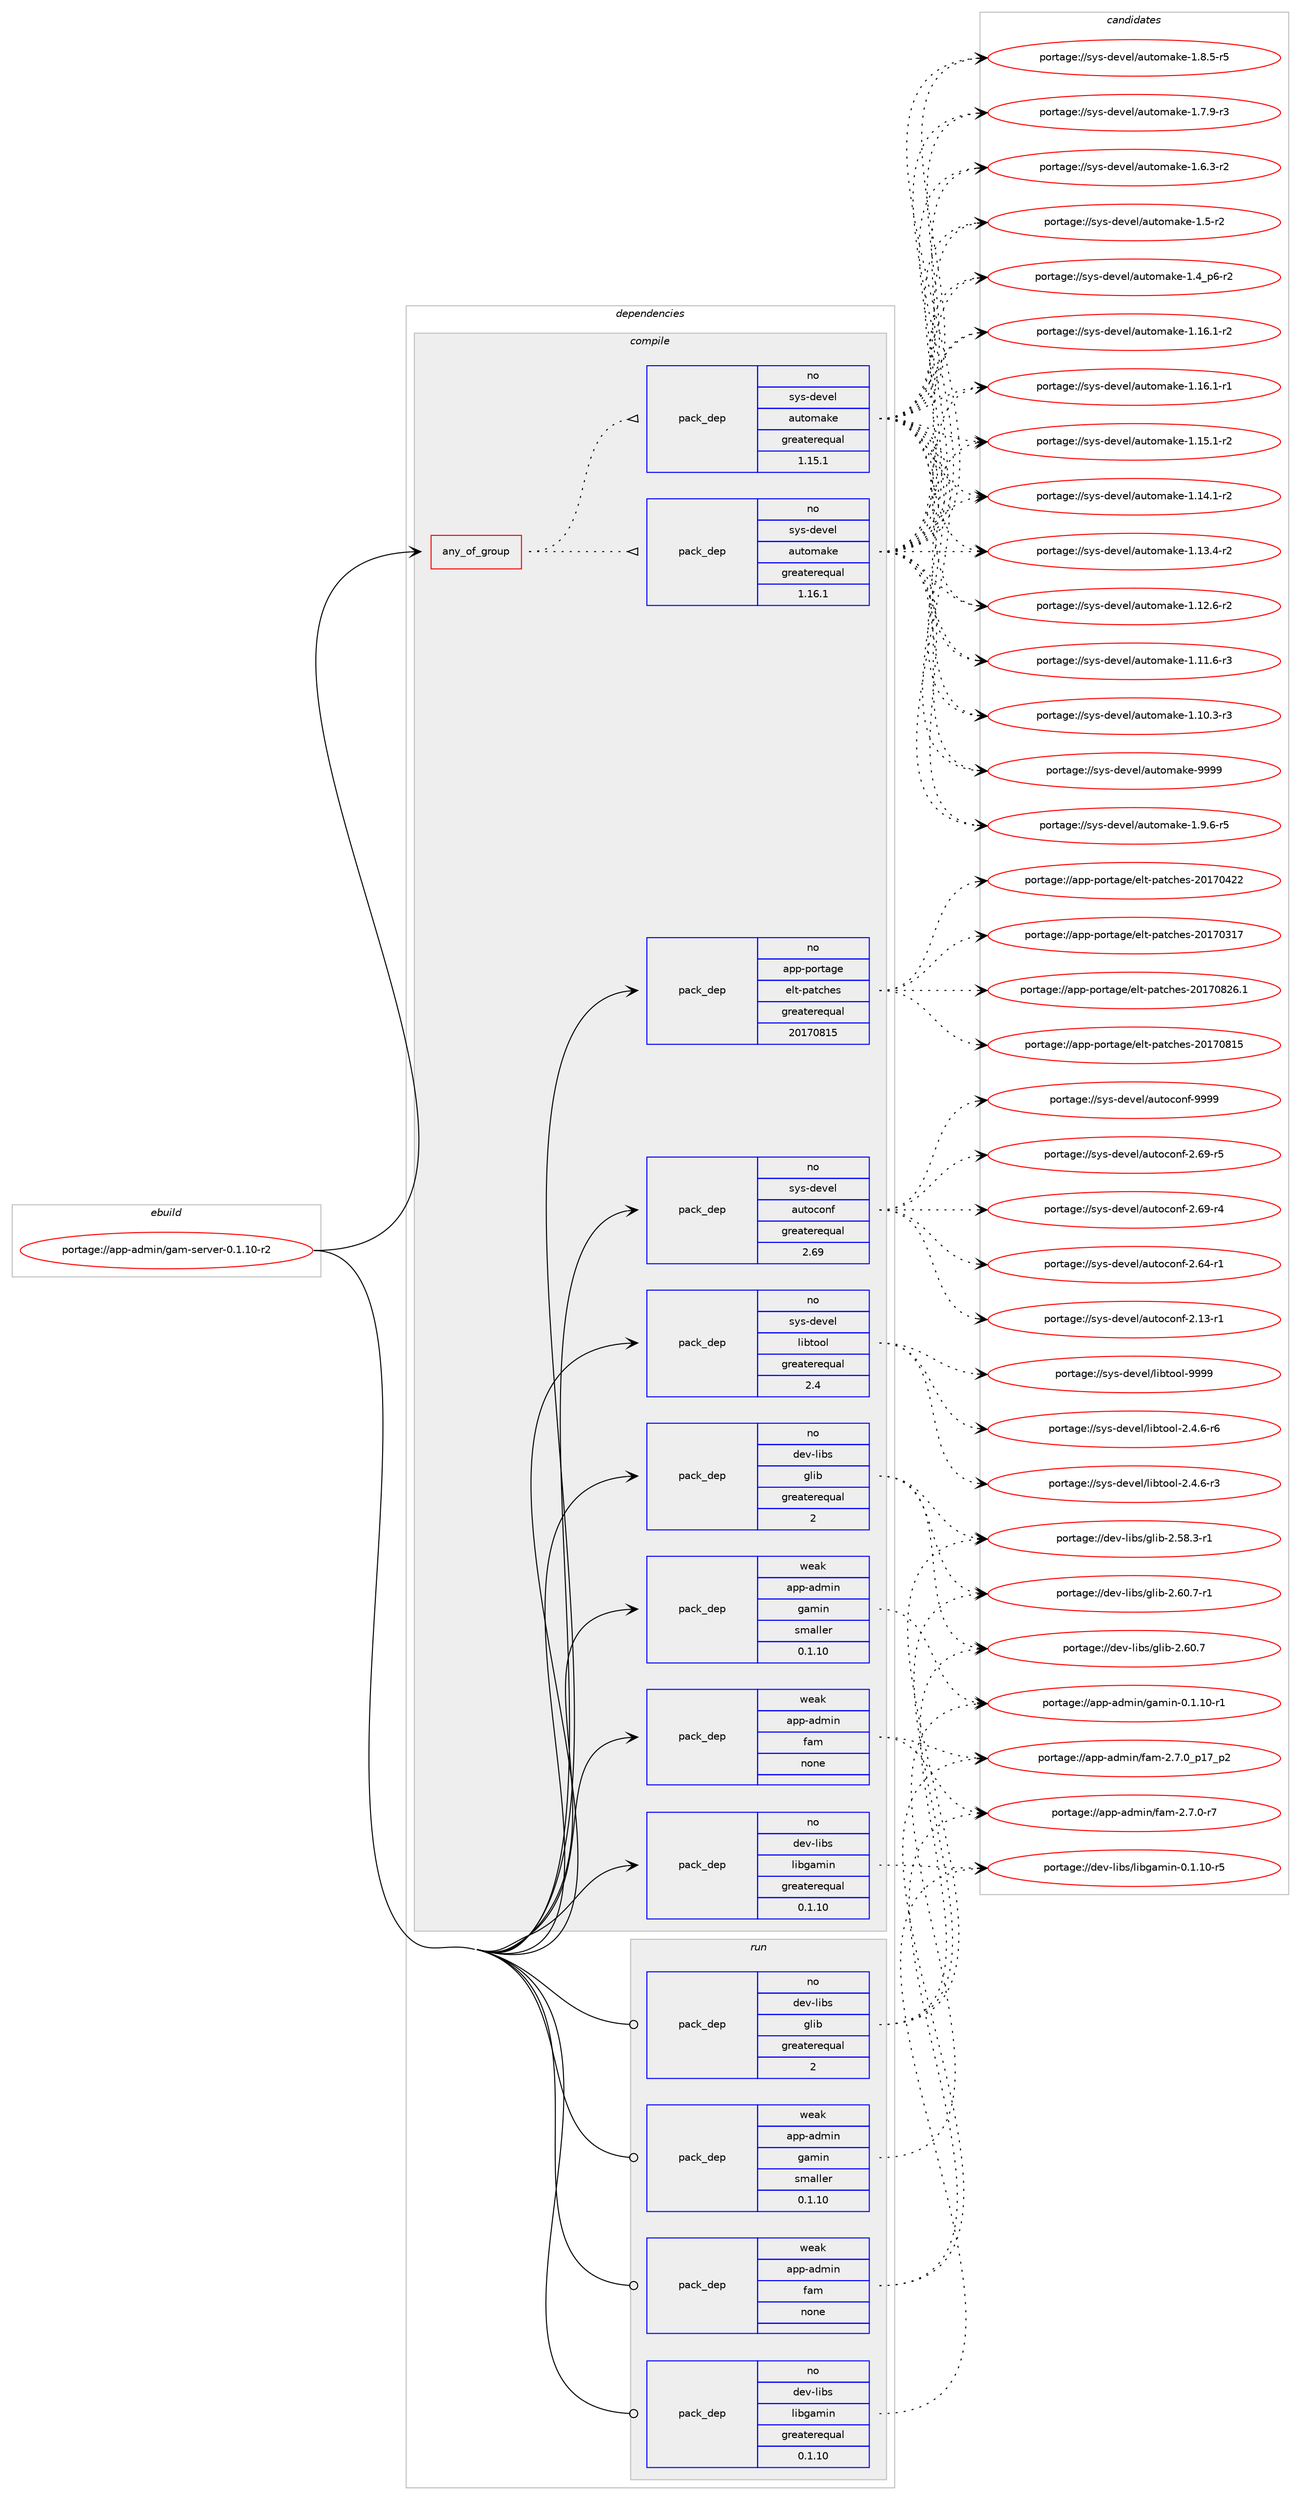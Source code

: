 digraph prolog {

# *************
# Graph options
# *************

newrank=true;
concentrate=true;
compound=true;
graph [rankdir=LR,fontname=Helvetica,fontsize=10,ranksep=1.5];#, ranksep=2.5, nodesep=0.2];
edge  [arrowhead=vee];
node  [fontname=Helvetica,fontsize=10];

# **********
# The ebuild
# **********

subgraph cluster_leftcol {
color=gray;
label=<<i>ebuild</i>>;
id [label="portage://app-admin/gam-server-0.1.10-r2", color=red, width=4, href="../app-admin/gam-server-0.1.10-r2.svg"];
}

# ****************
# The dependencies
# ****************

subgraph cluster_midcol {
color=gray;
label=<<i>dependencies</i>>;
subgraph cluster_compile {
fillcolor="#eeeeee";
style=filled;
label=<<i>compile</i>>;
subgraph any8444 {
dependency656314 [label=<<TABLE BORDER="0" CELLBORDER="1" CELLSPACING="0" CELLPADDING="4"><TR><TD CELLPADDING="10">any_of_group</TD></TR></TABLE>>, shape=none, color=red];subgraph pack492415 {
dependency656315 [label=<<TABLE BORDER="0" CELLBORDER="1" CELLSPACING="0" CELLPADDING="4" WIDTH="220"><TR><TD ROWSPAN="6" CELLPADDING="30">pack_dep</TD></TR><TR><TD WIDTH="110">no</TD></TR><TR><TD>sys-devel</TD></TR><TR><TD>automake</TD></TR><TR><TD>greaterequal</TD></TR><TR><TD>1.16.1</TD></TR></TABLE>>, shape=none, color=blue];
}
dependency656314:e -> dependency656315:w [weight=20,style="dotted",arrowhead="oinv"];
subgraph pack492416 {
dependency656316 [label=<<TABLE BORDER="0" CELLBORDER="1" CELLSPACING="0" CELLPADDING="4" WIDTH="220"><TR><TD ROWSPAN="6" CELLPADDING="30">pack_dep</TD></TR><TR><TD WIDTH="110">no</TD></TR><TR><TD>sys-devel</TD></TR><TR><TD>automake</TD></TR><TR><TD>greaterequal</TD></TR><TR><TD>1.15.1</TD></TR></TABLE>>, shape=none, color=blue];
}
dependency656314:e -> dependency656316:w [weight=20,style="dotted",arrowhead="oinv"];
}
id:e -> dependency656314:w [weight=20,style="solid",arrowhead="vee"];
subgraph pack492417 {
dependency656317 [label=<<TABLE BORDER="0" CELLBORDER="1" CELLSPACING="0" CELLPADDING="4" WIDTH="220"><TR><TD ROWSPAN="6" CELLPADDING="30">pack_dep</TD></TR><TR><TD WIDTH="110">no</TD></TR><TR><TD>app-portage</TD></TR><TR><TD>elt-patches</TD></TR><TR><TD>greaterequal</TD></TR><TR><TD>20170815</TD></TR></TABLE>>, shape=none, color=blue];
}
id:e -> dependency656317:w [weight=20,style="solid",arrowhead="vee"];
subgraph pack492418 {
dependency656318 [label=<<TABLE BORDER="0" CELLBORDER="1" CELLSPACING="0" CELLPADDING="4" WIDTH="220"><TR><TD ROWSPAN="6" CELLPADDING="30">pack_dep</TD></TR><TR><TD WIDTH="110">no</TD></TR><TR><TD>dev-libs</TD></TR><TR><TD>glib</TD></TR><TR><TD>greaterequal</TD></TR><TR><TD>2</TD></TR></TABLE>>, shape=none, color=blue];
}
id:e -> dependency656318:w [weight=20,style="solid",arrowhead="vee"];
subgraph pack492419 {
dependency656319 [label=<<TABLE BORDER="0" CELLBORDER="1" CELLSPACING="0" CELLPADDING="4" WIDTH="220"><TR><TD ROWSPAN="6" CELLPADDING="30">pack_dep</TD></TR><TR><TD WIDTH="110">no</TD></TR><TR><TD>dev-libs</TD></TR><TR><TD>libgamin</TD></TR><TR><TD>greaterequal</TD></TR><TR><TD>0.1.10</TD></TR></TABLE>>, shape=none, color=blue];
}
id:e -> dependency656319:w [weight=20,style="solid",arrowhead="vee"];
subgraph pack492420 {
dependency656320 [label=<<TABLE BORDER="0" CELLBORDER="1" CELLSPACING="0" CELLPADDING="4" WIDTH="220"><TR><TD ROWSPAN="6" CELLPADDING="30">pack_dep</TD></TR><TR><TD WIDTH="110">no</TD></TR><TR><TD>sys-devel</TD></TR><TR><TD>autoconf</TD></TR><TR><TD>greaterequal</TD></TR><TR><TD>2.69</TD></TR></TABLE>>, shape=none, color=blue];
}
id:e -> dependency656320:w [weight=20,style="solid",arrowhead="vee"];
subgraph pack492421 {
dependency656321 [label=<<TABLE BORDER="0" CELLBORDER="1" CELLSPACING="0" CELLPADDING="4" WIDTH="220"><TR><TD ROWSPAN="6" CELLPADDING="30">pack_dep</TD></TR><TR><TD WIDTH="110">no</TD></TR><TR><TD>sys-devel</TD></TR><TR><TD>libtool</TD></TR><TR><TD>greaterequal</TD></TR><TR><TD>2.4</TD></TR></TABLE>>, shape=none, color=blue];
}
id:e -> dependency656321:w [weight=20,style="solid",arrowhead="vee"];
subgraph pack492422 {
dependency656322 [label=<<TABLE BORDER="0" CELLBORDER="1" CELLSPACING="0" CELLPADDING="4" WIDTH="220"><TR><TD ROWSPAN="6" CELLPADDING="30">pack_dep</TD></TR><TR><TD WIDTH="110">weak</TD></TR><TR><TD>app-admin</TD></TR><TR><TD>fam</TD></TR><TR><TD>none</TD></TR><TR><TD></TD></TR></TABLE>>, shape=none, color=blue];
}
id:e -> dependency656322:w [weight=20,style="solid",arrowhead="vee"];
subgraph pack492423 {
dependency656323 [label=<<TABLE BORDER="0" CELLBORDER="1" CELLSPACING="0" CELLPADDING="4" WIDTH="220"><TR><TD ROWSPAN="6" CELLPADDING="30">pack_dep</TD></TR><TR><TD WIDTH="110">weak</TD></TR><TR><TD>app-admin</TD></TR><TR><TD>gamin</TD></TR><TR><TD>smaller</TD></TR><TR><TD>0.1.10</TD></TR></TABLE>>, shape=none, color=blue];
}
id:e -> dependency656323:w [weight=20,style="solid",arrowhead="vee"];
}
subgraph cluster_compileandrun {
fillcolor="#eeeeee";
style=filled;
label=<<i>compile and run</i>>;
}
subgraph cluster_run {
fillcolor="#eeeeee";
style=filled;
label=<<i>run</i>>;
subgraph pack492424 {
dependency656324 [label=<<TABLE BORDER="0" CELLBORDER="1" CELLSPACING="0" CELLPADDING="4" WIDTH="220"><TR><TD ROWSPAN="6" CELLPADDING="30">pack_dep</TD></TR><TR><TD WIDTH="110">no</TD></TR><TR><TD>dev-libs</TD></TR><TR><TD>glib</TD></TR><TR><TD>greaterequal</TD></TR><TR><TD>2</TD></TR></TABLE>>, shape=none, color=blue];
}
id:e -> dependency656324:w [weight=20,style="solid",arrowhead="odot"];
subgraph pack492425 {
dependency656325 [label=<<TABLE BORDER="0" CELLBORDER="1" CELLSPACING="0" CELLPADDING="4" WIDTH="220"><TR><TD ROWSPAN="6" CELLPADDING="30">pack_dep</TD></TR><TR><TD WIDTH="110">no</TD></TR><TR><TD>dev-libs</TD></TR><TR><TD>libgamin</TD></TR><TR><TD>greaterequal</TD></TR><TR><TD>0.1.10</TD></TR></TABLE>>, shape=none, color=blue];
}
id:e -> dependency656325:w [weight=20,style="solid",arrowhead="odot"];
subgraph pack492426 {
dependency656326 [label=<<TABLE BORDER="0" CELLBORDER="1" CELLSPACING="0" CELLPADDING="4" WIDTH="220"><TR><TD ROWSPAN="6" CELLPADDING="30">pack_dep</TD></TR><TR><TD WIDTH="110">weak</TD></TR><TR><TD>app-admin</TD></TR><TR><TD>fam</TD></TR><TR><TD>none</TD></TR><TR><TD></TD></TR></TABLE>>, shape=none, color=blue];
}
id:e -> dependency656326:w [weight=20,style="solid",arrowhead="odot"];
subgraph pack492427 {
dependency656327 [label=<<TABLE BORDER="0" CELLBORDER="1" CELLSPACING="0" CELLPADDING="4" WIDTH="220"><TR><TD ROWSPAN="6" CELLPADDING="30">pack_dep</TD></TR><TR><TD WIDTH="110">weak</TD></TR><TR><TD>app-admin</TD></TR><TR><TD>gamin</TD></TR><TR><TD>smaller</TD></TR><TR><TD>0.1.10</TD></TR></TABLE>>, shape=none, color=blue];
}
id:e -> dependency656327:w [weight=20,style="solid",arrowhead="odot"];
}
}

# **************
# The candidates
# **************

subgraph cluster_choices {
rank=same;
color=gray;
label=<<i>candidates</i>>;

subgraph choice492415 {
color=black;
nodesep=1;
choice115121115451001011181011084797117116111109971071014557575757 [label="portage://sys-devel/automake-9999", color=red, width=4,href="../sys-devel/automake-9999.svg"];
choice115121115451001011181011084797117116111109971071014549465746544511453 [label="portage://sys-devel/automake-1.9.6-r5", color=red, width=4,href="../sys-devel/automake-1.9.6-r5.svg"];
choice115121115451001011181011084797117116111109971071014549465646534511453 [label="portage://sys-devel/automake-1.8.5-r5", color=red, width=4,href="../sys-devel/automake-1.8.5-r5.svg"];
choice115121115451001011181011084797117116111109971071014549465546574511451 [label="portage://sys-devel/automake-1.7.9-r3", color=red, width=4,href="../sys-devel/automake-1.7.9-r3.svg"];
choice115121115451001011181011084797117116111109971071014549465446514511450 [label="portage://sys-devel/automake-1.6.3-r2", color=red, width=4,href="../sys-devel/automake-1.6.3-r2.svg"];
choice11512111545100101118101108479711711611110997107101454946534511450 [label="portage://sys-devel/automake-1.5-r2", color=red, width=4,href="../sys-devel/automake-1.5-r2.svg"];
choice115121115451001011181011084797117116111109971071014549465295112544511450 [label="portage://sys-devel/automake-1.4_p6-r2", color=red, width=4,href="../sys-devel/automake-1.4_p6-r2.svg"];
choice11512111545100101118101108479711711611110997107101454946495446494511450 [label="portage://sys-devel/automake-1.16.1-r2", color=red, width=4,href="../sys-devel/automake-1.16.1-r2.svg"];
choice11512111545100101118101108479711711611110997107101454946495446494511449 [label="portage://sys-devel/automake-1.16.1-r1", color=red, width=4,href="../sys-devel/automake-1.16.1-r1.svg"];
choice11512111545100101118101108479711711611110997107101454946495346494511450 [label="portage://sys-devel/automake-1.15.1-r2", color=red, width=4,href="../sys-devel/automake-1.15.1-r2.svg"];
choice11512111545100101118101108479711711611110997107101454946495246494511450 [label="portage://sys-devel/automake-1.14.1-r2", color=red, width=4,href="../sys-devel/automake-1.14.1-r2.svg"];
choice11512111545100101118101108479711711611110997107101454946495146524511450 [label="portage://sys-devel/automake-1.13.4-r2", color=red, width=4,href="../sys-devel/automake-1.13.4-r2.svg"];
choice11512111545100101118101108479711711611110997107101454946495046544511450 [label="portage://sys-devel/automake-1.12.6-r2", color=red, width=4,href="../sys-devel/automake-1.12.6-r2.svg"];
choice11512111545100101118101108479711711611110997107101454946494946544511451 [label="portage://sys-devel/automake-1.11.6-r3", color=red, width=4,href="../sys-devel/automake-1.11.6-r3.svg"];
choice11512111545100101118101108479711711611110997107101454946494846514511451 [label="portage://sys-devel/automake-1.10.3-r3", color=red, width=4,href="../sys-devel/automake-1.10.3-r3.svg"];
dependency656315:e -> choice115121115451001011181011084797117116111109971071014557575757:w [style=dotted,weight="100"];
dependency656315:e -> choice115121115451001011181011084797117116111109971071014549465746544511453:w [style=dotted,weight="100"];
dependency656315:e -> choice115121115451001011181011084797117116111109971071014549465646534511453:w [style=dotted,weight="100"];
dependency656315:e -> choice115121115451001011181011084797117116111109971071014549465546574511451:w [style=dotted,weight="100"];
dependency656315:e -> choice115121115451001011181011084797117116111109971071014549465446514511450:w [style=dotted,weight="100"];
dependency656315:e -> choice11512111545100101118101108479711711611110997107101454946534511450:w [style=dotted,weight="100"];
dependency656315:e -> choice115121115451001011181011084797117116111109971071014549465295112544511450:w [style=dotted,weight="100"];
dependency656315:e -> choice11512111545100101118101108479711711611110997107101454946495446494511450:w [style=dotted,weight="100"];
dependency656315:e -> choice11512111545100101118101108479711711611110997107101454946495446494511449:w [style=dotted,weight="100"];
dependency656315:e -> choice11512111545100101118101108479711711611110997107101454946495346494511450:w [style=dotted,weight="100"];
dependency656315:e -> choice11512111545100101118101108479711711611110997107101454946495246494511450:w [style=dotted,weight="100"];
dependency656315:e -> choice11512111545100101118101108479711711611110997107101454946495146524511450:w [style=dotted,weight="100"];
dependency656315:e -> choice11512111545100101118101108479711711611110997107101454946495046544511450:w [style=dotted,weight="100"];
dependency656315:e -> choice11512111545100101118101108479711711611110997107101454946494946544511451:w [style=dotted,weight="100"];
dependency656315:e -> choice11512111545100101118101108479711711611110997107101454946494846514511451:w [style=dotted,weight="100"];
}
subgraph choice492416 {
color=black;
nodesep=1;
choice115121115451001011181011084797117116111109971071014557575757 [label="portage://sys-devel/automake-9999", color=red, width=4,href="../sys-devel/automake-9999.svg"];
choice115121115451001011181011084797117116111109971071014549465746544511453 [label="portage://sys-devel/automake-1.9.6-r5", color=red, width=4,href="../sys-devel/automake-1.9.6-r5.svg"];
choice115121115451001011181011084797117116111109971071014549465646534511453 [label="portage://sys-devel/automake-1.8.5-r5", color=red, width=4,href="../sys-devel/automake-1.8.5-r5.svg"];
choice115121115451001011181011084797117116111109971071014549465546574511451 [label="portage://sys-devel/automake-1.7.9-r3", color=red, width=4,href="../sys-devel/automake-1.7.9-r3.svg"];
choice115121115451001011181011084797117116111109971071014549465446514511450 [label="portage://sys-devel/automake-1.6.3-r2", color=red, width=4,href="../sys-devel/automake-1.6.3-r2.svg"];
choice11512111545100101118101108479711711611110997107101454946534511450 [label="portage://sys-devel/automake-1.5-r2", color=red, width=4,href="../sys-devel/automake-1.5-r2.svg"];
choice115121115451001011181011084797117116111109971071014549465295112544511450 [label="portage://sys-devel/automake-1.4_p6-r2", color=red, width=4,href="../sys-devel/automake-1.4_p6-r2.svg"];
choice11512111545100101118101108479711711611110997107101454946495446494511450 [label="portage://sys-devel/automake-1.16.1-r2", color=red, width=4,href="../sys-devel/automake-1.16.1-r2.svg"];
choice11512111545100101118101108479711711611110997107101454946495446494511449 [label="portage://sys-devel/automake-1.16.1-r1", color=red, width=4,href="../sys-devel/automake-1.16.1-r1.svg"];
choice11512111545100101118101108479711711611110997107101454946495346494511450 [label="portage://sys-devel/automake-1.15.1-r2", color=red, width=4,href="../sys-devel/automake-1.15.1-r2.svg"];
choice11512111545100101118101108479711711611110997107101454946495246494511450 [label="portage://sys-devel/automake-1.14.1-r2", color=red, width=4,href="../sys-devel/automake-1.14.1-r2.svg"];
choice11512111545100101118101108479711711611110997107101454946495146524511450 [label="portage://sys-devel/automake-1.13.4-r2", color=red, width=4,href="../sys-devel/automake-1.13.4-r2.svg"];
choice11512111545100101118101108479711711611110997107101454946495046544511450 [label="portage://sys-devel/automake-1.12.6-r2", color=red, width=4,href="../sys-devel/automake-1.12.6-r2.svg"];
choice11512111545100101118101108479711711611110997107101454946494946544511451 [label="portage://sys-devel/automake-1.11.6-r3", color=red, width=4,href="../sys-devel/automake-1.11.6-r3.svg"];
choice11512111545100101118101108479711711611110997107101454946494846514511451 [label="portage://sys-devel/automake-1.10.3-r3", color=red, width=4,href="../sys-devel/automake-1.10.3-r3.svg"];
dependency656316:e -> choice115121115451001011181011084797117116111109971071014557575757:w [style=dotted,weight="100"];
dependency656316:e -> choice115121115451001011181011084797117116111109971071014549465746544511453:w [style=dotted,weight="100"];
dependency656316:e -> choice115121115451001011181011084797117116111109971071014549465646534511453:w [style=dotted,weight="100"];
dependency656316:e -> choice115121115451001011181011084797117116111109971071014549465546574511451:w [style=dotted,weight="100"];
dependency656316:e -> choice115121115451001011181011084797117116111109971071014549465446514511450:w [style=dotted,weight="100"];
dependency656316:e -> choice11512111545100101118101108479711711611110997107101454946534511450:w [style=dotted,weight="100"];
dependency656316:e -> choice115121115451001011181011084797117116111109971071014549465295112544511450:w [style=dotted,weight="100"];
dependency656316:e -> choice11512111545100101118101108479711711611110997107101454946495446494511450:w [style=dotted,weight="100"];
dependency656316:e -> choice11512111545100101118101108479711711611110997107101454946495446494511449:w [style=dotted,weight="100"];
dependency656316:e -> choice11512111545100101118101108479711711611110997107101454946495346494511450:w [style=dotted,weight="100"];
dependency656316:e -> choice11512111545100101118101108479711711611110997107101454946495246494511450:w [style=dotted,weight="100"];
dependency656316:e -> choice11512111545100101118101108479711711611110997107101454946495146524511450:w [style=dotted,weight="100"];
dependency656316:e -> choice11512111545100101118101108479711711611110997107101454946495046544511450:w [style=dotted,weight="100"];
dependency656316:e -> choice11512111545100101118101108479711711611110997107101454946494946544511451:w [style=dotted,weight="100"];
dependency656316:e -> choice11512111545100101118101108479711711611110997107101454946494846514511451:w [style=dotted,weight="100"];
}
subgraph choice492417 {
color=black;
nodesep=1;
choice971121124511211111411697103101471011081164511297116991041011154550484955485650544649 [label="portage://app-portage/elt-patches-20170826.1", color=red, width=4,href="../app-portage/elt-patches-20170826.1.svg"];
choice97112112451121111141169710310147101108116451129711699104101115455048495548564953 [label="portage://app-portage/elt-patches-20170815", color=red, width=4,href="../app-portage/elt-patches-20170815.svg"];
choice97112112451121111141169710310147101108116451129711699104101115455048495548525050 [label="portage://app-portage/elt-patches-20170422", color=red, width=4,href="../app-portage/elt-patches-20170422.svg"];
choice97112112451121111141169710310147101108116451129711699104101115455048495548514955 [label="portage://app-portage/elt-patches-20170317", color=red, width=4,href="../app-portage/elt-patches-20170317.svg"];
dependency656317:e -> choice971121124511211111411697103101471011081164511297116991041011154550484955485650544649:w [style=dotted,weight="100"];
dependency656317:e -> choice97112112451121111141169710310147101108116451129711699104101115455048495548564953:w [style=dotted,weight="100"];
dependency656317:e -> choice97112112451121111141169710310147101108116451129711699104101115455048495548525050:w [style=dotted,weight="100"];
dependency656317:e -> choice97112112451121111141169710310147101108116451129711699104101115455048495548514955:w [style=dotted,weight="100"];
}
subgraph choice492418 {
color=black;
nodesep=1;
choice10010111845108105981154710310810598455046544846554511449 [label="portage://dev-libs/glib-2.60.7-r1", color=red, width=4,href="../dev-libs/glib-2.60.7-r1.svg"];
choice1001011184510810598115471031081059845504654484655 [label="portage://dev-libs/glib-2.60.7", color=red, width=4,href="../dev-libs/glib-2.60.7.svg"];
choice10010111845108105981154710310810598455046535646514511449 [label="portage://dev-libs/glib-2.58.3-r1", color=red, width=4,href="../dev-libs/glib-2.58.3-r1.svg"];
dependency656318:e -> choice10010111845108105981154710310810598455046544846554511449:w [style=dotted,weight="100"];
dependency656318:e -> choice1001011184510810598115471031081059845504654484655:w [style=dotted,weight="100"];
dependency656318:e -> choice10010111845108105981154710310810598455046535646514511449:w [style=dotted,weight="100"];
}
subgraph choice492419 {
color=black;
nodesep=1;
choice1001011184510810598115471081059810397109105110454846494649484511453 [label="portage://dev-libs/libgamin-0.1.10-r5", color=red, width=4,href="../dev-libs/libgamin-0.1.10-r5.svg"];
dependency656319:e -> choice1001011184510810598115471081059810397109105110454846494649484511453:w [style=dotted,weight="100"];
}
subgraph choice492420 {
color=black;
nodesep=1;
choice115121115451001011181011084797117116111991111101024557575757 [label="portage://sys-devel/autoconf-9999", color=red, width=4,href="../sys-devel/autoconf-9999.svg"];
choice1151211154510010111810110847971171161119911111010245504654574511453 [label="portage://sys-devel/autoconf-2.69-r5", color=red, width=4,href="../sys-devel/autoconf-2.69-r5.svg"];
choice1151211154510010111810110847971171161119911111010245504654574511452 [label="portage://sys-devel/autoconf-2.69-r4", color=red, width=4,href="../sys-devel/autoconf-2.69-r4.svg"];
choice1151211154510010111810110847971171161119911111010245504654524511449 [label="portage://sys-devel/autoconf-2.64-r1", color=red, width=4,href="../sys-devel/autoconf-2.64-r1.svg"];
choice1151211154510010111810110847971171161119911111010245504649514511449 [label="portage://sys-devel/autoconf-2.13-r1", color=red, width=4,href="../sys-devel/autoconf-2.13-r1.svg"];
dependency656320:e -> choice115121115451001011181011084797117116111991111101024557575757:w [style=dotted,weight="100"];
dependency656320:e -> choice1151211154510010111810110847971171161119911111010245504654574511453:w [style=dotted,weight="100"];
dependency656320:e -> choice1151211154510010111810110847971171161119911111010245504654574511452:w [style=dotted,weight="100"];
dependency656320:e -> choice1151211154510010111810110847971171161119911111010245504654524511449:w [style=dotted,weight="100"];
dependency656320:e -> choice1151211154510010111810110847971171161119911111010245504649514511449:w [style=dotted,weight="100"];
}
subgraph choice492421 {
color=black;
nodesep=1;
choice1151211154510010111810110847108105981161111111084557575757 [label="portage://sys-devel/libtool-9999", color=red, width=4,href="../sys-devel/libtool-9999.svg"];
choice1151211154510010111810110847108105981161111111084550465246544511454 [label="portage://sys-devel/libtool-2.4.6-r6", color=red, width=4,href="../sys-devel/libtool-2.4.6-r6.svg"];
choice1151211154510010111810110847108105981161111111084550465246544511451 [label="portage://sys-devel/libtool-2.4.6-r3", color=red, width=4,href="../sys-devel/libtool-2.4.6-r3.svg"];
dependency656321:e -> choice1151211154510010111810110847108105981161111111084557575757:w [style=dotted,weight="100"];
dependency656321:e -> choice1151211154510010111810110847108105981161111111084550465246544511454:w [style=dotted,weight="100"];
dependency656321:e -> choice1151211154510010111810110847108105981161111111084550465246544511451:w [style=dotted,weight="100"];
}
subgraph choice492422 {
color=black;
nodesep=1;
choice97112112459710010910511047102971094550465546489511249559511250 [label="portage://app-admin/fam-2.7.0_p17_p2", color=red, width=4,href="../app-admin/fam-2.7.0_p17_p2.svg"];
choice97112112459710010910511047102971094550465546484511455 [label="portage://app-admin/fam-2.7.0-r7", color=red, width=4,href="../app-admin/fam-2.7.0-r7.svg"];
dependency656322:e -> choice97112112459710010910511047102971094550465546489511249559511250:w [style=dotted,weight="100"];
dependency656322:e -> choice97112112459710010910511047102971094550465546484511455:w [style=dotted,weight="100"];
}
subgraph choice492423 {
color=black;
nodesep=1;
choice9711211245971001091051104710397109105110454846494649484511449 [label="portage://app-admin/gamin-0.1.10-r1", color=red, width=4,href="../app-admin/gamin-0.1.10-r1.svg"];
dependency656323:e -> choice9711211245971001091051104710397109105110454846494649484511449:w [style=dotted,weight="100"];
}
subgraph choice492424 {
color=black;
nodesep=1;
choice10010111845108105981154710310810598455046544846554511449 [label="portage://dev-libs/glib-2.60.7-r1", color=red, width=4,href="../dev-libs/glib-2.60.7-r1.svg"];
choice1001011184510810598115471031081059845504654484655 [label="portage://dev-libs/glib-2.60.7", color=red, width=4,href="../dev-libs/glib-2.60.7.svg"];
choice10010111845108105981154710310810598455046535646514511449 [label="portage://dev-libs/glib-2.58.3-r1", color=red, width=4,href="../dev-libs/glib-2.58.3-r1.svg"];
dependency656324:e -> choice10010111845108105981154710310810598455046544846554511449:w [style=dotted,weight="100"];
dependency656324:e -> choice1001011184510810598115471031081059845504654484655:w [style=dotted,weight="100"];
dependency656324:e -> choice10010111845108105981154710310810598455046535646514511449:w [style=dotted,weight="100"];
}
subgraph choice492425 {
color=black;
nodesep=1;
choice1001011184510810598115471081059810397109105110454846494649484511453 [label="portage://dev-libs/libgamin-0.1.10-r5", color=red, width=4,href="../dev-libs/libgamin-0.1.10-r5.svg"];
dependency656325:e -> choice1001011184510810598115471081059810397109105110454846494649484511453:w [style=dotted,weight="100"];
}
subgraph choice492426 {
color=black;
nodesep=1;
choice97112112459710010910511047102971094550465546489511249559511250 [label="portage://app-admin/fam-2.7.0_p17_p2", color=red, width=4,href="../app-admin/fam-2.7.0_p17_p2.svg"];
choice97112112459710010910511047102971094550465546484511455 [label="portage://app-admin/fam-2.7.0-r7", color=red, width=4,href="../app-admin/fam-2.7.0-r7.svg"];
dependency656326:e -> choice97112112459710010910511047102971094550465546489511249559511250:w [style=dotted,weight="100"];
dependency656326:e -> choice97112112459710010910511047102971094550465546484511455:w [style=dotted,weight="100"];
}
subgraph choice492427 {
color=black;
nodesep=1;
choice9711211245971001091051104710397109105110454846494649484511449 [label="portage://app-admin/gamin-0.1.10-r1", color=red, width=4,href="../app-admin/gamin-0.1.10-r1.svg"];
dependency656327:e -> choice9711211245971001091051104710397109105110454846494649484511449:w [style=dotted,weight="100"];
}
}

}
